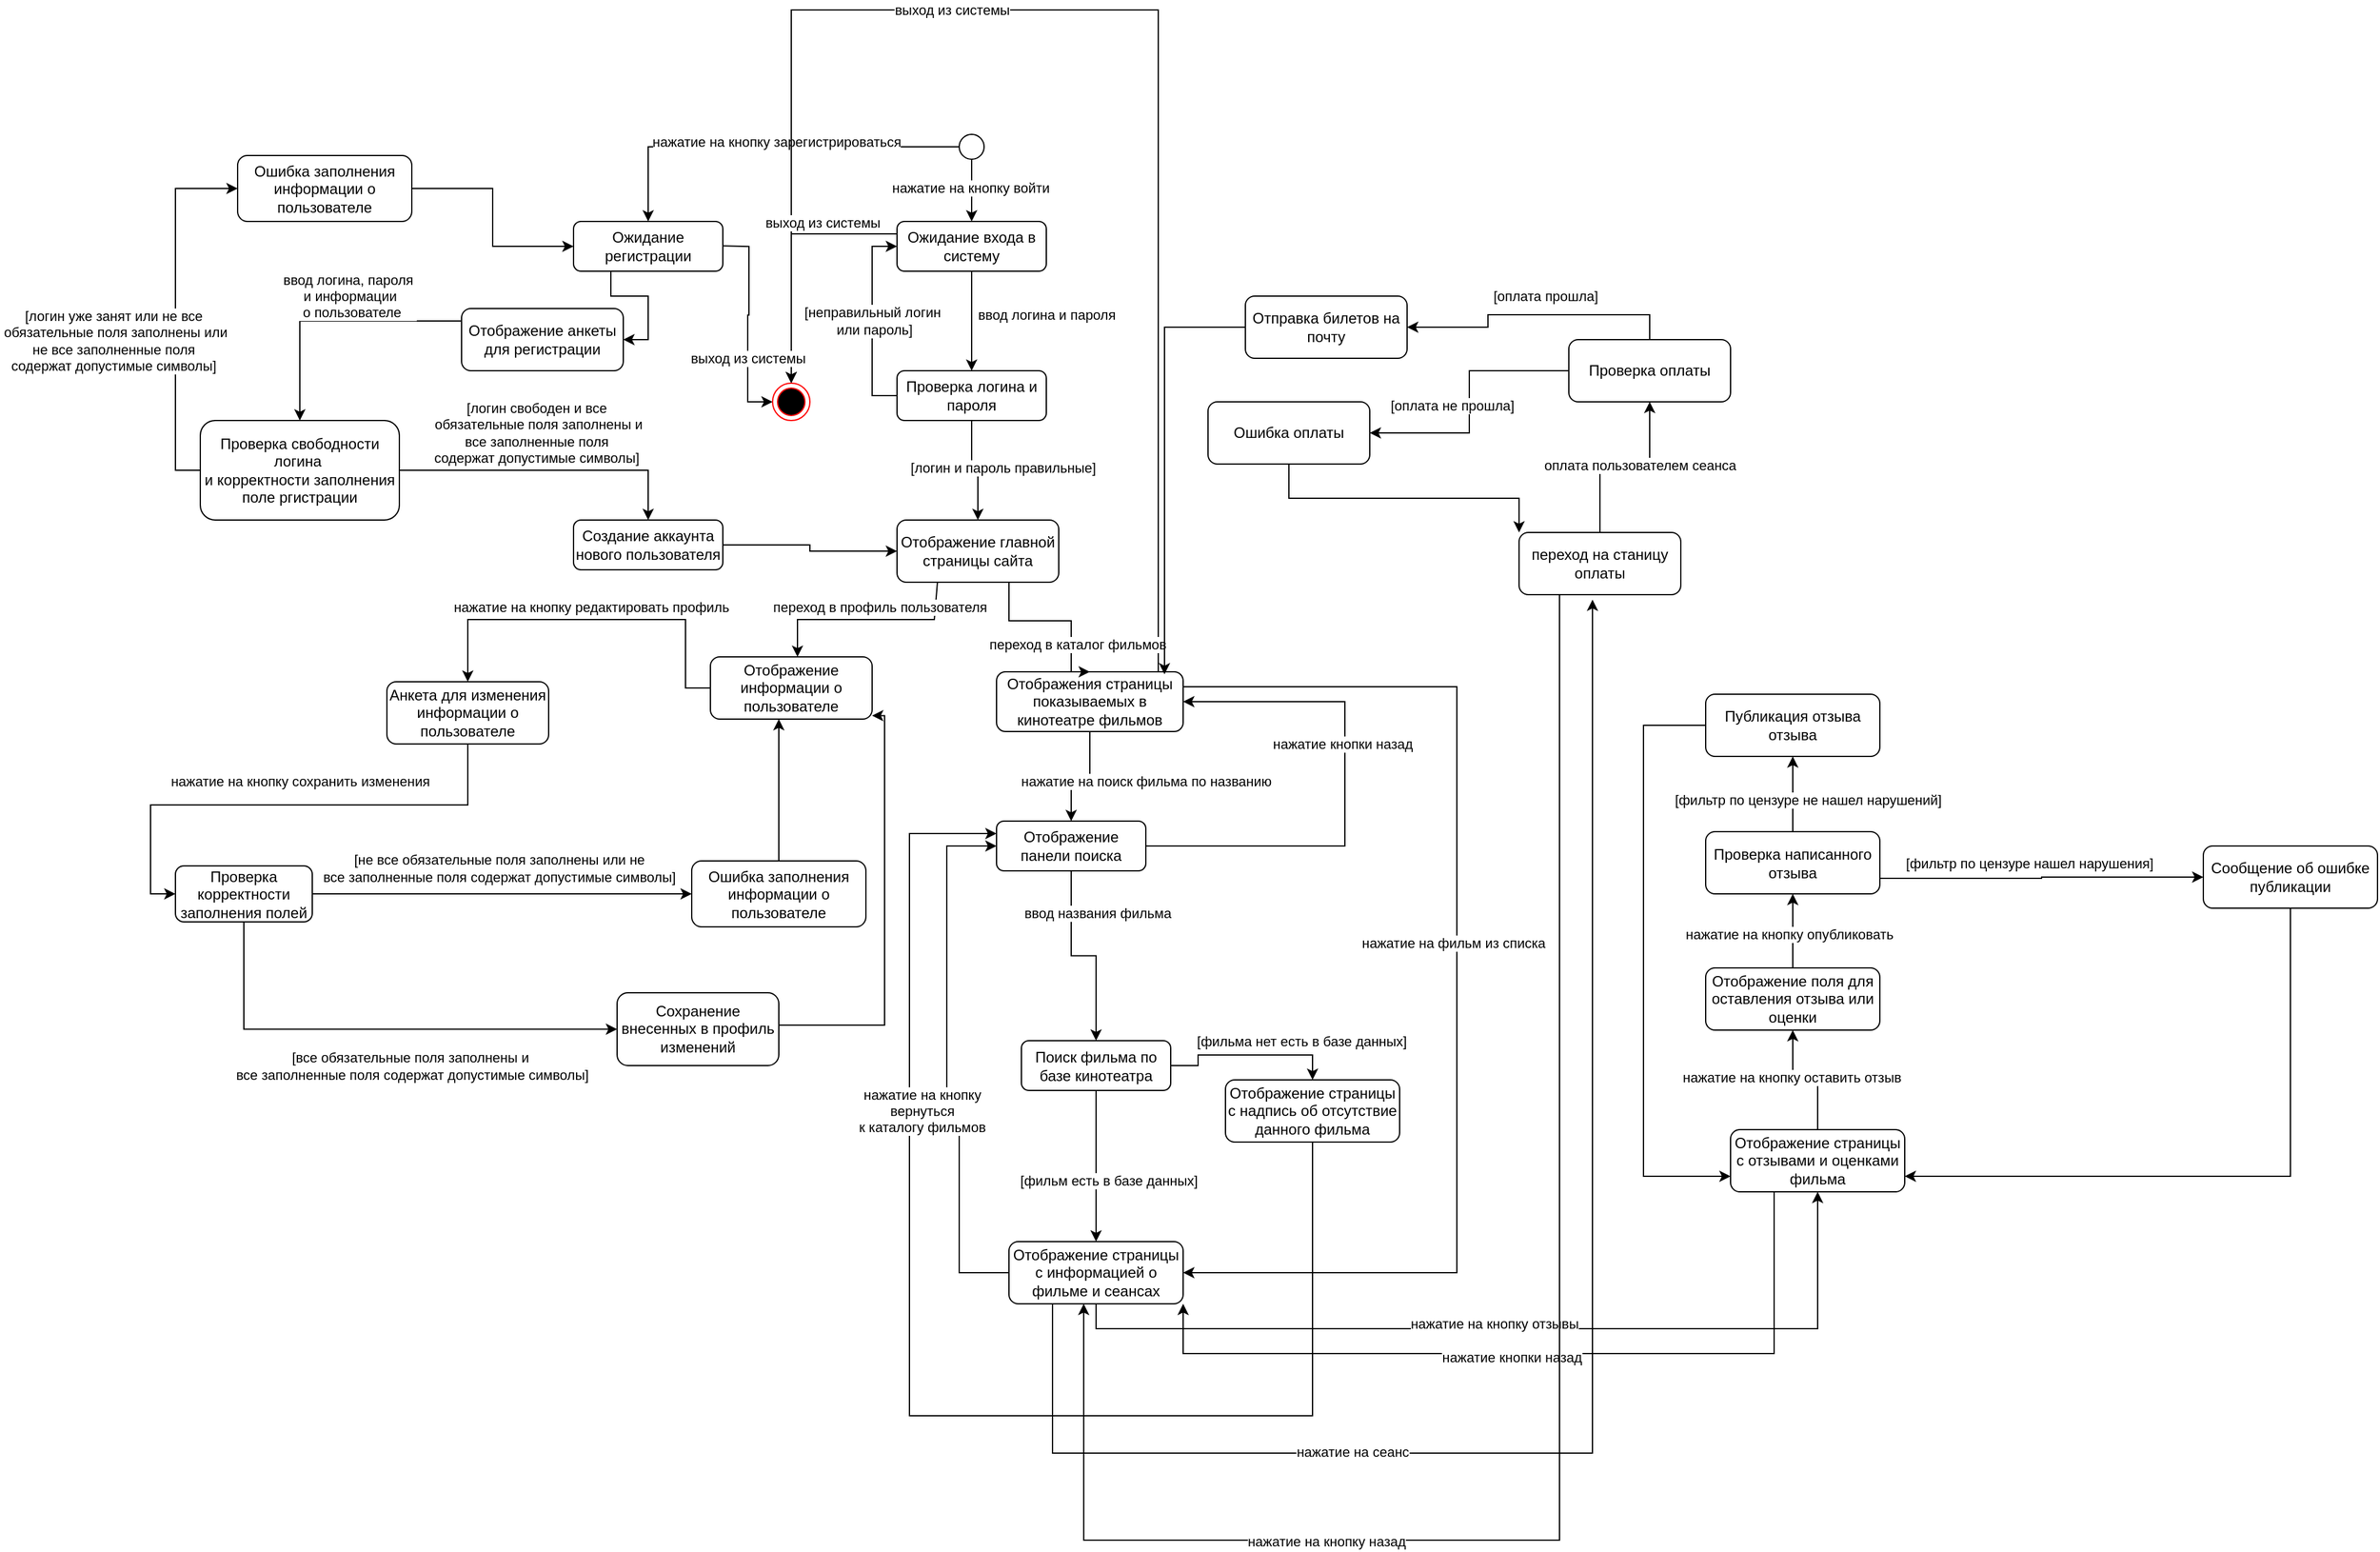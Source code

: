 <mxfile version="24.0.5" type="github">
  <diagram name="Страница — 1" id="CQMrf1lWNn9pbY3fDf8r">
    <mxGraphModel dx="2741" dy="2115" grid="1" gridSize="10" guides="1" tooltips="1" connect="1" arrows="1" fold="1" page="1" pageScale="1" pageWidth="827" pageHeight="1169" math="0" shadow="0">
      <root>
        <mxCell id="0" />
        <mxCell id="1" parent="0" />
        <mxCell id="x12aQ69rx99nIMiCHYCn-129" style="edgeStyle=orthogonalEdgeStyle;rounded=0;orthogonalLoop=1;jettySize=auto;html=1;exitX=0.5;exitY=1;exitDx=0;exitDy=0;" parent="1" source="x12aQ69rx99nIMiCHYCn-76" target="x12aQ69rx99nIMiCHYCn-128" edge="1">
          <mxGeometry relative="1" as="geometry" />
        </mxCell>
        <mxCell id="x12aQ69rx99nIMiCHYCn-54" style="edgeStyle=orthogonalEdgeStyle;rounded=0;orthogonalLoop=1;jettySize=auto;html=1;entryX=0.5;entryY=0;entryDx=0;entryDy=0;" parent="1" source="x12aQ69rx99nIMiCHYCn-57" target="x12aQ69rx99nIMiCHYCn-65" edge="1">
          <mxGeometry relative="1" as="geometry" />
        </mxCell>
        <mxCell id="x12aQ69rx99nIMiCHYCn-55" value="ввод логина и пароля" style="edgeLabel;html=1;align=center;verticalAlign=middle;resizable=0;points=[];" parent="x12aQ69rx99nIMiCHYCn-54" vertex="1" connectable="0">
          <mxGeometry x="-0.12" y="1" relative="1" as="geometry">
            <mxPoint x="59" as="offset" />
          </mxGeometry>
        </mxCell>
        <mxCell id="x12aQ69rx99nIMiCHYCn-56" style="edgeStyle=orthogonalEdgeStyle;rounded=0;orthogonalLoop=1;jettySize=auto;html=1;entryX=0.5;entryY=0;entryDx=0;entryDy=0;exitX=0;exitY=0.25;exitDx=0;exitDy=0;" parent="1" source="x12aQ69rx99nIMiCHYCn-57" target="x12aQ69rx99nIMiCHYCn-98" edge="1">
          <mxGeometry relative="1" as="geometry" />
        </mxCell>
        <mxCell id="x12aQ69rx99nIMiCHYCn-57" value="Ожидание входа в систему" style="rounded=1;whiteSpace=wrap;html=1;" parent="1" vertex="1">
          <mxGeometry x="440" y="80" width="120" height="40" as="geometry" />
        </mxCell>
        <mxCell id="x12aQ69rx99nIMiCHYCn-58" style="edgeStyle=orthogonalEdgeStyle;rounded=0;orthogonalLoop=1;jettySize=auto;html=1;entryX=0.5;entryY=0;entryDx=0;entryDy=0;" parent="1" source="x12aQ69rx99nIMiCHYCn-60" target="x12aQ69rx99nIMiCHYCn-57" edge="1">
          <mxGeometry relative="1" as="geometry" />
        </mxCell>
        <mxCell id="x12aQ69rx99nIMiCHYCn-150" value="нажатие на кнопку войти" style="edgeLabel;html=1;align=center;verticalAlign=middle;resizable=0;points=[];" parent="x12aQ69rx99nIMiCHYCn-58" vertex="1" connectable="0">
          <mxGeometry x="-0.072" y="-1" relative="1" as="geometry">
            <mxPoint as="offset" />
          </mxGeometry>
        </mxCell>
        <mxCell id="x12aQ69rx99nIMiCHYCn-59" style="edgeStyle=orthogonalEdgeStyle;rounded=0;orthogonalLoop=1;jettySize=auto;html=1;entryX=0.5;entryY=0;entryDx=0;entryDy=0;" parent="1" source="x12aQ69rx99nIMiCHYCn-60" target="x12aQ69rx99nIMiCHYCn-87" edge="1">
          <mxGeometry relative="1" as="geometry" />
        </mxCell>
        <mxCell id="x12aQ69rx99nIMiCHYCn-149" value="нажатие на кнопку зарегистрироваться" style="edgeLabel;html=1;align=center;verticalAlign=middle;resizable=0;points=[];" parent="x12aQ69rx99nIMiCHYCn-59" vertex="1" connectable="0">
          <mxGeometry x="-0.052" y="-4" relative="1" as="geometry">
            <mxPoint as="offset" />
          </mxGeometry>
        </mxCell>
        <mxCell id="x12aQ69rx99nIMiCHYCn-60" value="" style="ellipse;whiteSpace=wrap;html=1;aspect=fixed;" parent="1" vertex="1">
          <mxGeometry x="490" y="10" width="20" height="20" as="geometry" />
        </mxCell>
        <mxCell id="x12aQ69rx99nIMiCHYCn-61" style="edgeStyle=orthogonalEdgeStyle;rounded=0;orthogonalLoop=1;jettySize=auto;html=1;entryX=0;entryY=0.5;entryDx=0;entryDy=0;exitX=0;exitY=0.5;exitDx=0;exitDy=0;" parent="1" source="x12aQ69rx99nIMiCHYCn-65" target="x12aQ69rx99nIMiCHYCn-57" edge="1">
          <mxGeometry relative="1" as="geometry">
            <mxPoint x="430" y="200" as="sourcePoint" />
            <mxPoint x="370" y="130" as="targetPoint" />
          </mxGeometry>
        </mxCell>
        <mxCell id="x12aQ69rx99nIMiCHYCn-62" value="[неправильный логин&lt;div&gt;&amp;nbsp;или пароль&lt;span style=&quot;background-color: rgb(251, 251, 251); text-wrap: wrap;&quot;&gt;]&lt;/span&gt;&lt;/div&gt;" style="edgeLabel;html=1;align=center;verticalAlign=middle;resizable=0;points=[];" parent="x12aQ69rx99nIMiCHYCn-61" vertex="1" connectable="0">
          <mxGeometry x="0.077" y="4" relative="1" as="geometry">
            <mxPoint x="4" y="6" as="offset" />
          </mxGeometry>
        </mxCell>
        <mxCell id="x12aQ69rx99nIMiCHYCn-63" style="edgeStyle=orthogonalEdgeStyle;rounded=0;orthogonalLoop=1;jettySize=auto;html=1;entryX=0.5;entryY=0;entryDx=0;entryDy=0;" parent="1" source="x12aQ69rx99nIMiCHYCn-65" target="x12aQ69rx99nIMiCHYCn-101" edge="1">
          <mxGeometry relative="1" as="geometry">
            <mxPoint x="500" y="310" as="targetPoint" />
          </mxGeometry>
        </mxCell>
        <mxCell id="x12aQ69rx99nIMiCHYCn-64" value="[логин и пароль правильные&lt;span style=&quot;background-color: rgb(251, 251, 251); text-wrap: wrap;&quot;&gt;]&lt;/span&gt;" style="edgeLabel;html=1;align=center;verticalAlign=middle;resizable=0;points=[];" parent="x12aQ69rx99nIMiCHYCn-63" vertex="1" connectable="0">
          <mxGeometry x="0.15" y="-1" relative="1" as="geometry">
            <mxPoint x="21" y="-6" as="offset" />
          </mxGeometry>
        </mxCell>
        <mxCell id="x12aQ69rx99nIMiCHYCn-65" value="Проверка логина и пароля" style="rounded=1;whiteSpace=wrap;html=1;" parent="1" vertex="1">
          <mxGeometry x="440" y="200" width="120" height="40" as="geometry" />
        </mxCell>
        <mxCell id="x12aQ69rx99nIMiCHYCn-67" style="edgeStyle=orthogonalEdgeStyle;rounded=0;orthogonalLoop=1;jettySize=auto;html=1;exitX=0.5;exitY=1;exitDx=0;exitDy=0;entryX=0.5;entryY=0;entryDx=0;entryDy=0;" parent="1" source="x12aQ69rx99nIMiCHYCn-69" target="x12aQ69rx99nIMiCHYCn-72" edge="1">
          <mxGeometry relative="1" as="geometry" />
        </mxCell>
        <mxCell id="x12aQ69rx99nIMiCHYCn-68" value="нажатие на поиск фильма по названию" style="edgeLabel;html=1;align=center;verticalAlign=middle;resizable=0;points=[];" parent="x12aQ69rx99nIMiCHYCn-67" vertex="1" connectable="0">
          <mxGeometry x="-0.05" y="-1" relative="1" as="geometry">
            <mxPoint x="50" y="5" as="offset" />
          </mxGeometry>
        </mxCell>
        <mxCell id="x12aQ69rx99nIMiCHYCn-151" style="edgeStyle=orthogonalEdgeStyle;rounded=0;orthogonalLoop=1;jettySize=auto;html=1;exitX=1;exitY=0.25;exitDx=0;exitDy=0;entryX=1;entryY=0.5;entryDx=0;entryDy=0;" parent="1" source="x12aQ69rx99nIMiCHYCn-69" target="x12aQ69rx99nIMiCHYCn-128" edge="1">
          <mxGeometry relative="1" as="geometry">
            <Array as="points">
              <mxPoint x="890" y="454" />
              <mxPoint x="890" y="925" />
            </Array>
          </mxGeometry>
        </mxCell>
        <mxCell id="x12aQ69rx99nIMiCHYCn-152" value="нажатие на фильм из списка" style="edgeLabel;html=1;align=center;verticalAlign=middle;resizable=0;points=[];" parent="x12aQ69rx99nIMiCHYCn-151" vertex="1" connectable="0">
          <mxGeometry x="-0.065" y="-3" relative="1" as="geometry">
            <mxPoint as="offset" />
          </mxGeometry>
        </mxCell>
        <mxCell id="paC2yLpB5WYUFo3zE5o6-17" style="edgeStyle=orthogonalEdgeStyle;rounded=0;orthogonalLoop=1;jettySize=auto;html=1;" edge="1" parent="1" source="x12aQ69rx99nIMiCHYCn-69" target="x12aQ69rx99nIMiCHYCn-98">
          <mxGeometry relative="1" as="geometry">
            <mxPoint x="647.05" y="440.008" as="sourcePoint" />
            <mxPoint x="355" y="243" as="targetPoint" />
            <Array as="points">
              <mxPoint x="650" y="-90" />
              <mxPoint x="355" y="-90" />
            </Array>
          </mxGeometry>
        </mxCell>
        <mxCell id="x12aQ69rx99nIMiCHYCn-69" value="Отображения страницы показываемых в кинотеатре фильмов" style="rounded=1;whiteSpace=wrap;html=1;" parent="1" vertex="1">
          <mxGeometry x="520" y="442" width="150" height="48" as="geometry" />
        </mxCell>
        <mxCell id="x12aQ69rx99nIMiCHYCn-70" style="edgeStyle=orthogonalEdgeStyle;rounded=0;orthogonalLoop=1;jettySize=auto;html=1;entryX=0.5;entryY=0;entryDx=0;entryDy=0;" parent="1" source="x12aQ69rx99nIMiCHYCn-72" target="x12aQ69rx99nIMiCHYCn-76" edge="1">
          <mxGeometry relative="1" as="geometry" />
        </mxCell>
        <mxCell id="x12aQ69rx99nIMiCHYCn-71" value="[фильм есть в базе данных]" style="edgeLabel;html=1;align=center;verticalAlign=middle;resizable=0;points=[];" parent="x12aQ69rx99nIMiCHYCn-70" vertex="1" connectable="0">
          <mxGeometry x="-0.033" y="-2" relative="1" as="geometry">
            <mxPoint x="22" y="178" as="offset" />
          </mxGeometry>
        </mxCell>
        <mxCell id="x12aQ69rx99nIMiCHYCn-147" style="edgeStyle=orthogonalEdgeStyle;rounded=0;orthogonalLoop=1;jettySize=auto;html=1;exitX=1;exitY=0.5;exitDx=0;exitDy=0;entryX=1;entryY=0.5;entryDx=0;entryDy=0;" parent="1" source="x12aQ69rx99nIMiCHYCn-72" target="x12aQ69rx99nIMiCHYCn-69" edge="1">
          <mxGeometry relative="1" as="geometry">
            <Array as="points">
              <mxPoint x="800" y="582" />
              <mxPoint x="800" y="466" />
            </Array>
          </mxGeometry>
        </mxCell>
        <mxCell id="x12aQ69rx99nIMiCHYCn-148" value="нажатие кнопки назад" style="edgeLabel;html=1;align=center;verticalAlign=middle;resizable=0;points=[];" parent="x12aQ69rx99nIMiCHYCn-147" vertex="1" connectable="0">
          <mxGeometry x="0.069" y="2" relative="1" as="geometry">
            <mxPoint y="-25" as="offset" />
          </mxGeometry>
        </mxCell>
        <mxCell id="x12aQ69rx99nIMiCHYCn-72" value="Отображение панели поиска" style="rounded=1;whiteSpace=wrap;html=1;" parent="1" vertex="1">
          <mxGeometry x="520" y="562" width="120" height="40" as="geometry" />
        </mxCell>
        <mxCell id="x12aQ69rx99nIMiCHYCn-131" style="edgeStyle=orthogonalEdgeStyle;rounded=0;orthogonalLoop=1;jettySize=auto;html=1;exitX=1;exitY=0.5;exitDx=0;exitDy=0;entryX=0.5;entryY=0;entryDx=0;entryDy=0;" parent="1" source="x12aQ69rx99nIMiCHYCn-76" target="x12aQ69rx99nIMiCHYCn-130" edge="1">
          <mxGeometry relative="1" as="geometry" />
        </mxCell>
        <mxCell id="x12aQ69rx99nIMiCHYCn-76" value="Поиск фильма по базе кинотеатра" style="rounded=1;whiteSpace=wrap;html=1;" parent="1" vertex="1">
          <mxGeometry x="540" y="738.5" width="120" height="40" as="geometry" />
        </mxCell>
        <mxCell id="x12aQ69rx99nIMiCHYCn-85" style="edgeStyle=orthogonalEdgeStyle;rounded=0;orthogonalLoop=1;jettySize=auto;html=1;entryX=0.5;entryY=0;entryDx=0;entryDy=0;exitX=0;exitY=0.5;exitDx=0;exitDy=0;" parent="1" source="x12aQ69rx99nIMiCHYCn-138" target="x12aQ69rx99nIMiCHYCn-92" edge="1">
          <mxGeometry relative="1" as="geometry">
            <Array as="points">
              <mxPoint x="90" y="160" />
              <mxPoint x="-40" y="160" />
            </Array>
          </mxGeometry>
        </mxCell>
        <mxCell id="x12aQ69rx99nIMiCHYCn-86" value="ввод логина, пароля&amp;nbsp;&lt;div&gt;и информации&lt;/div&gt;&lt;div&gt;&amp;nbsp;о пользователе&lt;/div&gt;" style="edgeLabel;html=1;align=center;verticalAlign=middle;resizable=0;points=[];" parent="x12aQ69rx99nIMiCHYCn-85" vertex="1" connectable="0">
          <mxGeometry x="-0.113" y="4" relative="1" as="geometry">
            <mxPoint x="-5" y="-24" as="offset" />
          </mxGeometry>
        </mxCell>
        <mxCell id="x12aQ69rx99nIMiCHYCn-139" style="edgeStyle=orthogonalEdgeStyle;rounded=0;orthogonalLoop=1;jettySize=auto;html=1;exitX=0.25;exitY=1;exitDx=0;exitDy=0;entryX=1;entryY=0.5;entryDx=0;entryDy=0;" parent="1" source="x12aQ69rx99nIMiCHYCn-87" target="x12aQ69rx99nIMiCHYCn-138" edge="1">
          <mxGeometry relative="1" as="geometry" />
        </mxCell>
        <mxCell id="x12aQ69rx99nIMiCHYCn-87" value="Ожидание регистрации" style="rounded=1;whiteSpace=wrap;html=1;" parent="1" vertex="1">
          <mxGeometry x="180" y="80" width="120" height="40" as="geometry" />
        </mxCell>
        <mxCell id="x12aQ69rx99nIMiCHYCn-88" style="edgeStyle=orthogonalEdgeStyle;rounded=0;orthogonalLoop=1;jettySize=auto;html=1;entryX=0.5;entryY=0;entryDx=0;entryDy=0;" parent="1" source="x12aQ69rx99nIMiCHYCn-92" target="x12aQ69rx99nIMiCHYCn-94" edge="1">
          <mxGeometry relative="1" as="geometry" />
        </mxCell>
        <mxCell id="x12aQ69rx99nIMiCHYCn-89" value="&lt;span style=&quot;color: rgba(0, 0, 0, 0); font-family: monospace; font-size: 0px; text-align: start; background-color: rgb(251, 251, 251);&quot;&gt;%3CmxGraphModel%3E%3Croot%3E%3CmxCell%20id%3D%220%22%2F%3E%3CmxCell%20id%3D%221%22%20parent%3D%220%22%2F%3E%3CmxCell%20id%3D%222%22%20value%3D%22%5B%D0%BB%D0%BE%D0%B3%D0%B8%D0%BD%20%D1%83%D0%B6%D0%B5%20%D0%B7%D0%B0%D0%BD%D1%8F%D1%82%20%D0%B8%D0%BB%D0%B8%20%D0%BD%D0%B5%20%D0%B2%D1%81%D0%B5%26lt%3Bdiv%26gt%3B%26amp%3Bnbsp%3B%D0%BE%D0%B1%D1%8F%D0%B7%D0%B0%D1%82%D0%B5%D0%BB%D1%8C%D0%BD%D1%8B%D0%B5%20%D0%BF%D0%BE%D0%BB%D1%8F%20%D0%B7%D0%B0%D0%BF%D0%BE%D0%BB%D0%BD%D0%B5%D0%BD%D1%8B%20%D0%B8%D0%BB%D0%B8%26lt%3B%2Fdiv%26gt%3B%26lt%3Bdiv%26gt%3B%26amp%3Bnbsp%3B%D0%BD%D0%B5%20%D0%B2%D1%81%D0%B5%20%D0%B7%D0%B0%D0%BF%D0%BE%D0%BB%D0%BD%D0%B5%D0%BD%D0%BD%D1%8B%D0%B5%20%D0%BF%D0%BE%D0%BB%D1%8F%26amp%3Bnbsp%3B%26lt%3B%2Fdiv%26gt%3B%26lt%3Bdiv%26gt%3B%D1%81%D0%BE%D0%B4%D0%B5%D1%80%D0%B6%D0%B0%D1%82%20%D0%B4%D0%BE%D0%BF%D1%83%D1%81%D1%82%D0%B8%D0%BC%D1%8B%D0%B5%20%D1%81%D0%B8%D0%BC%D0%B2%D0%BE%D0%BB%D1%8B%5D%26lt%3B%2Fdiv%26gt%3B%22%20style%3D%22edgeLabel%3Bhtml%3D1%3Balign%3Dcenter%3BverticalAlign%3Dmiddle%3Bresizable%3D0%3Bpoints%3D%5B%5D%3B%22%20vertex%3D%221%22%20connectable%3D%220%22%20parent%3D%221%22%3E%3CmxGeometry%20x%3D%22-190%22%20y%3D%22175.4%22%20as%3D%22geometry%22%2F%3E%3C%2FmxCell%3E%3C%2Froot%3E%3C%2FmxGraphModel%3E&lt;/span&gt;" style="edgeLabel;html=1;align=center;verticalAlign=middle;resizable=0;points=[];" parent="x12aQ69rx99nIMiCHYCn-88" vertex="1" connectable="0">
          <mxGeometry x="-0.092" y="-2" relative="1" as="geometry">
            <mxPoint x="-28" y="3" as="offset" />
          </mxGeometry>
        </mxCell>
        <mxCell id="x12aQ69rx99nIMiCHYCn-142" style="edgeStyle=orthogonalEdgeStyle;rounded=0;orthogonalLoop=1;jettySize=auto;html=1;exitX=0;exitY=0.5;exitDx=0;exitDy=0;entryX=0;entryY=0.5;entryDx=0;entryDy=0;" parent="1" source="x12aQ69rx99nIMiCHYCn-92" target="x12aQ69rx99nIMiCHYCn-140" edge="1">
          <mxGeometry relative="1" as="geometry" />
        </mxCell>
        <mxCell id="x12aQ69rx99nIMiCHYCn-143" value="[логин уже занят или не все&lt;div&gt;&amp;nbsp;обязательные поля заполнены или&lt;/div&gt;&lt;div&gt;&amp;nbsp;не все заполненные поля&amp;nbsp;&lt;/div&gt;&lt;div&gt;содержат допустимые символы]&lt;/div&gt;" style="edgeLabel;html=1;align=center;verticalAlign=middle;resizable=0;points=[];" parent="x12aQ69rx99nIMiCHYCn-142" vertex="1" connectable="0">
          <mxGeometry x="0.067" y="-3" relative="1" as="geometry">
            <mxPoint x="-53" y="34" as="offset" />
          </mxGeometry>
        </mxCell>
        <mxCell id="x12aQ69rx99nIMiCHYCn-92" value="Проверка свободности логина&amp;nbsp;&lt;div&gt;и корректности заполнения поле ргистрации&lt;/div&gt;" style="rounded=1;whiteSpace=wrap;html=1;" parent="1" vertex="1">
          <mxGeometry x="-120" y="240" width="160" height="80" as="geometry" />
        </mxCell>
        <mxCell id="x12aQ69rx99nIMiCHYCn-93" style="edgeStyle=orthogonalEdgeStyle;rounded=0;orthogonalLoop=1;jettySize=auto;html=1;entryX=0;entryY=0.5;entryDx=0;entryDy=0;" parent="1" source="x12aQ69rx99nIMiCHYCn-94" target="x12aQ69rx99nIMiCHYCn-101" edge="1">
          <mxGeometry relative="1" as="geometry" />
        </mxCell>
        <mxCell id="x12aQ69rx99nIMiCHYCn-94" value="Создание аккаунта нового пользователя" style="rounded=1;whiteSpace=wrap;html=1;" parent="1" vertex="1">
          <mxGeometry x="180" y="320" width="120" height="40" as="geometry" />
        </mxCell>
        <mxCell id="x12aQ69rx99nIMiCHYCn-97" style="edgeStyle=orthogonalEdgeStyle;rounded=0;orthogonalLoop=1;jettySize=auto;html=1;entryX=0;entryY=0.5;entryDx=0;entryDy=0;" parent="1" target="x12aQ69rx99nIMiCHYCn-98" edge="1">
          <mxGeometry relative="1" as="geometry">
            <mxPoint x="300" y="99.58" as="sourcePoint" />
            <mxPoint x="360" y="100" as="targetPoint" />
          </mxGeometry>
        </mxCell>
        <mxCell id="x12aQ69rx99nIMiCHYCn-98" value="" style="ellipse;html=1;shape=endState;fillColor=#000000;strokeColor=#ff0000;" parent="1" vertex="1">
          <mxGeometry x="340" y="210" width="30" height="30" as="geometry" />
        </mxCell>
        <mxCell id="x12aQ69rx99nIMiCHYCn-99" style="edgeStyle=orthogonalEdgeStyle;rounded=0;orthogonalLoop=1;jettySize=auto;html=1;entryX=0.5;entryY=0;entryDx=0;entryDy=0;" parent="1" source="x12aQ69rx99nIMiCHYCn-101" target="x12aQ69rx99nIMiCHYCn-69" edge="1">
          <mxGeometry relative="1" as="geometry">
            <Array as="points">
              <mxPoint x="530" y="401" />
              <mxPoint x="580" y="401" />
            </Array>
          </mxGeometry>
        </mxCell>
        <mxCell id="x12aQ69rx99nIMiCHYCn-100" value="переход в каталог фильмов" style="edgeLabel;html=1;align=center;verticalAlign=middle;resizable=0;points=[];" parent="x12aQ69rx99nIMiCHYCn-99" vertex="1" connectable="0">
          <mxGeometry x="-0.296" y="-1" relative="1" as="geometry">
            <mxPoint x="38" y="18" as="offset" />
          </mxGeometry>
        </mxCell>
        <mxCell id="x12aQ69rx99nIMiCHYCn-101" value="Отображение главной страницы сайта" style="rounded=1;whiteSpace=wrap;html=1;" parent="1" vertex="1">
          <mxGeometry x="440" y="320" width="130" height="50" as="geometry" />
        </mxCell>
        <mxCell id="x12aQ69rx99nIMiCHYCn-104" value="Отображение информации о пользователе" style="rounded=1;whiteSpace=wrap;html=1;" parent="1" vertex="1">
          <mxGeometry x="290" y="430" width="130" height="50" as="geometry" />
        </mxCell>
        <mxCell id="x12aQ69rx99nIMiCHYCn-105" value="" style="endArrow=classic;html=1;rounded=0;exitX=0.25;exitY=1;exitDx=0;exitDy=0;" parent="1" source="x12aQ69rx99nIMiCHYCn-101" edge="1">
          <mxGeometry width="50" height="50" relative="1" as="geometry">
            <mxPoint x="540" y="410" as="sourcePoint" />
            <mxPoint x="360" y="430" as="targetPoint" />
            <Array as="points">
              <mxPoint x="470" y="400" />
              <mxPoint x="360" y="400" />
            </Array>
          </mxGeometry>
        </mxCell>
        <mxCell id="x12aQ69rx99nIMiCHYCn-106" value="переход в профиль пользователя" style="edgeLabel;html=1;align=center;verticalAlign=middle;resizable=0;points=[];" parent="x12aQ69rx99nIMiCHYCn-105" vertex="1" connectable="0">
          <mxGeometry x="0.179" y="-1" relative="1" as="geometry">
            <mxPoint x="26" y="-9" as="offset" />
          </mxGeometry>
        </mxCell>
        <mxCell id="x12aQ69rx99nIMiCHYCn-108" value="выход из системы" style="edgeLabel;html=1;align=center;verticalAlign=middle;resizable=0;points=[];" parent="1" vertex="1" connectable="0">
          <mxGeometry x="380" y="80.996" as="geometry" />
        </mxCell>
        <mxCell id="x12aQ69rx99nIMiCHYCn-109" value="выход из системы" style="edgeLabel;html=1;align=center;verticalAlign=middle;resizable=0;points=[];" parent="1" vertex="1" connectable="0">
          <mxGeometry x="320" y="189.996" as="geometry" />
        </mxCell>
        <mxCell id="x12aQ69rx99nIMiCHYCn-118" style="edgeStyle=orthogonalEdgeStyle;rounded=0;orthogonalLoop=1;jettySize=auto;html=1;exitX=0.5;exitY=1;exitDx=0;exitDy=0;entryX=0;entryY=0.5;entryDx=0;entryDy=0;" parent="1" source="x12aQ69rx99nIMiCHYCn-110" target="x12aQ69rx99nIMiCHYCn-114" edge="1">
          <mxGeometry relative="1" as="geometry" />
        </mxCell>
        <mxCell id="x12aQ69rx99nIMiCHYCn-110" value="Анкета для изменения информации о пользователе" style="rounded=1;whiteSpace=wrap;html=1;" parent="1" vertex="1">
          <mxGeometry x="30" y="450" width="130" height="50" as="geometry" />
        </mxCell>
        <mxCell id="x12aQ69rx99nIMiCHYCn-111" value="" style="endArrow=classic;html=1;rounded=0;exitX=0;exitY=0.5;exitDx=0;exitDy=0;entryX=0.5;entryY=0;entryDx=0;entryDy=0;" parent="1" source="x12aQ69rx99nIMiCHYCn-104" target="x12aQ69rx99nIMiCHYCn-110" edge="1">
          <mxGeometry width="50" height="50" relative="1" as="geometry">
            <mxPoint x="300" y="370" as="sourcePoint" />
            <mxPoint x="187" y="430" as="targetPoint" />
            <Array as="points">
              <mxPoint x="270" y="455" />
              <mxPoint x="270" y="400" />
              <mxPoint x="95" y="400" />
            </Array>
          </mxGeometry>
        </mxCell>
        <mxCell id="x12aQ69rx99nIMiCHYCn-112" value="нажатие на кнопку редактировать профиль" style="edgeLabel;html=1;align=center;verticalAlign=middle;resizable=0;points=[];" parent="x12aQ69rx99nIMiCHYCn-111" vertex="1" connectable="0">
          <mxGeometry x="0.179" y="-1" relative="1" as="geometry">
            <mxPoint x="26" y="-9" as="offset" />
          </mxGeometry>
        </mxCell>
        <mxCell id="x12aQ69rx99nIMiCHYCn-119" style="edgeStyle=orthogonalEdgeStyle;rounded=0;orthogonalLoop=1;jettySize=auto;html=1;exitX=0.5;exitY=1;exitDx=0;exitDy=0;entryX=0;entryY=0.5;entryDx=0;entryDy=0;" parent="1" source="x12aQ69rx99nIMiCHYCn-114" target="x12aQ69rx99nIMiCHYCn-117" edge="1">
          <mxGeometry relative="1" as="geometry" />
        </mxCell>
        <mxCell id="x12aQ69rx99nIMiCHYCn-122" style="edgeStyle=orthogonalEdgeStyle;rounded=0;orthogonalLoop=1;jettySize=auto;html=1;exitX=1;exitY=0.5;exitDx=0;exitDy=0;entryX=0;entryY=0.5;entryDx=0;entryDy=0;" parent="1" source="x12aQ69rx99nIMiCHYCn-114" target="x12aQ69rx99nIMiCHYCn-120" edge="1">
          <mxGeometry relative="1" as="geometry" />
        </mxCell>
        <mxCell id="x12aQ69rx99nIMiCHYCn-114" value="Проверка корректности заполнения полей" style="rounded=1;whiteSpace=wrap;html=1;" parent="1" vertex="1">
          <mxGeometry x="-140" y="598" width="110" height="45" as="geometry" />
        </mxCell>
        <mxCell id="x12aQ69rx99nIMiCHYCn-115" value="[все обязательные поля заполнены и&amp;nbsp;&lt;div&gt;все заполненные поля содержат допустимые символы&lt;span style=&quot;background-color: rgb(251, 251, 251); text-wrap: wrap;&quot;&gt;]&lt;/span&gt;&lt;/div&gt;" style="edgeLabel;html=1;align=center;verticalAlign=middle;resizable=0;points=[];" parent="1" vertex="1" connectable="0">
          <mxGeometry x="50" y="758.5" as="geometry" />
        </mxCell>
        <mxCell id="x12aQ69rx99nIMiCHYCn-125" style="edgeStyle=orthogonalEdgeStyle;rounded=0;orthogonalLoop=1;jettySize=auto;html=1;exitX=1;exitY=0.5;exitDx=0;exitDy=0;entryX=0.75;entryY=1;entryDx=0;entryDy=0;" parent="1" source="x12aQ69rx99nIMiCHYCn-117" edge="1">
          <mxGeometry relative="1" as="geometry">
            <mxPoint x="377.5" y="726.48" as="sourcePoint" />
            <mxPoint x="420" y="477.23" as="targetPoint" />
            <Array as="points">
              <mxPoint x="345" y="726" />
              <mxPoint x="430" y="726" />
              <mxPoint x="430" y="477" />
            </Array>
          </mxGeometry>
        </mxCell>
        <mxCell id="x12aQ69rx99nIMiCHYCn-117" value="Сохранение внесенных в профиль изменений" style="rounded=1;whiteSpace=wrap;html=1;" parent="1" vertex="1">
          <mxGeometry x="215" y="700" width="130" height="58.5" as="geometry" />
        </mxCell>
        <mxCell id="x12aQ69rx99nIMiCHYCn-124" style="edgeStyle=orthogonalEdgeStyle;rounded=0;orthogonalLoop=1;jettySize=auto;html=1;exitX=0.5;exitY=0;exitDx=0;exitDy=0;" parent="1" source="x12aQ69rx99nIMiCHYCn-120" target="x12aQ69rx99nIMiCHYCn-104" edge="1">
          <mxGeometry relative="1" as="geometry">
            <Array as="points">
              <mxPoint x="345" y="510" />
              <mxPoint x="345" y="510" />
            </Array>
          </mxGeometry>
        </mxCell>
        <mxCell id="x12aQ69rx99nIMiCHYCn-120" value="Ошибка заполнения информации о пользователе" style="rounded=1;whiteSpace=wrap;html=1;" parent="1" vertex="1">
          <mxGeometry x="275" y="594" width="140" height="53" as="geometry" />
        </mxCell>
        <mxCell id="x12aQ69rx99nIMiCHYCn-123" value="[не все обязательные поля заполнены или не&lt;div&gt;все заполненные поля содержат допустимые символы&lt;span style=&quot;background-color: rgb(251, 251, 251); text-wrap: wrap;&quot;&gt;]&lt;/span&gt;&lt;/div&gt;" style="edgeLabel;html=1;align=center;verticalAlign=middle;resizable=0;points=[];" parent="1" vertex="1" connectable="0">
          <mxGeometry x="120" y="602" as="geometry">
            <mxPoint y="-2" as="offset" />
          </mxGeometry>
        </mxCell>
        <mxCell id="x12aQ69rx99nIMiCHYCn-126" value="нажатие на кнопку сохранить изменения" style="edgeLabel;html=1;align=center;verticalAlign=middle;resizable=0;points=[];" parent="1" vertex="1" connectable="0">
          <mxGeometry x="-40.003" y="530" as="geometry" />
        </mxCell>
        <mxCell id="x12aQ69rx99nIMiCHYCn-127" value="ввод названия фильма" style="edgeLabel;html=1;align=center;verticalAlign=middle;resizable=0;points=[];" parent="1" vertex="1" connectable="0">
          <mxGeometry x="610.0" y="620.497" as="geometry">
            <mxPoint x="-9" y="15" as="offset" />
          </mxGeometry>
        </mxCell>
        <mxCell id="x12aQ69rx99nIMiCHYCn-133" style="edgeStyle=orthogonalEdgeStyle;rounded=0;orthogonalLoop=1;jettySize=auto;html=1;entryX=0;entryY=0.5;entryDx=0;entryDy=0;exitX=0;exitY=0.5;exitDx=0;exitDy=0;" parent="1" source="x12aQ69rx99nIMiCHYCn-128" target="x12aQ69rx99nIMiCHYCn-72" edge="1">
          <mxGeometry relative="1" as="geometry">
            <Array as="points">
              <mxPoint x="490" y="925" />
              <mxPoint x="490" y="800" />
              <mxPoint x="480" y="800" />
              <mxPoint x="480" y="582" />
            </Array>
          </mxGeometry>
        </mxCell>
        <mxCell id="x12aQ69rx99nIMiCHYCn-154" style="edgeStyle=orthogonalEdgeStyle;rounded=0;orthogonalLoop=1;jettySize=auto;html=1;exitX=0.5;exitY=1;exitDx=0;exitDy=0;" parent="1" source="x12aQ69rx99nIMiCHYCn-128" target="x12aQ69rx99nIMiCHYCn-153" edge="1">
          <mxGeometry relative="1" as="geometry" />
        </mxCell>
        <mxCell id="x12aQ69rx99nIMiCHYCn-155" value="нажатие на кнопку отзывы" style="edgeLabel;html=1;align=center;verticalAlign=middle;resizable=0;points=[];" parent="x12aQ69rx99nIMiCHYCn-154" vertex="1" connectable="0">
          <mxGeometry x="-0.042" y="4" relative="1" as="geometry">
            <mxPoint as="offset" />
          </mxGeometry>
        </mxCell>
        <mxCell id="x12aQ69rx99nIMiCHYCn-128" value="Отображение страницы с информацией о фильме и сеансах" style="rounded=1;whiteSpace=wrap;html=1;" parent="1" vertex="1">
          <mxGeometry x="530" y="900" width="140" height="50" as="geometry" />
        </mxCell>
        <mxCell id="x12aQ69rx99nIMiCHYCn-135" style="edgeStyle=orthogonalEdgeStyle;rounded=0;orthogonalLoop=1;jettySize=auto;html=1;exitX=0.5;exitY=1;exitDx=0;exitDy=0;entryX=0;entryY=0.25;entryDx=0;entryDy=0;" parent="1" source="x12aQ69rx99nIMiCHYCn-130" target="x12aQ69rx99nIMiCHYCn-72" edge="1">
          <mxGeometry relative="1" as="geometry">
            <Array as="points">
              <mxPoint x="774" y="1040" />
              <mxPoint x="450" y="1040" />
              <mxPoint x="450" y="572" />
            </Array>
          </mxGeometry>
        </mxCell>
        <mxCell id="x12aQ69rx99nIMiCHYCn-130" value="Отображение страницы с надпись об отсутствие данного фильма" style="rounded=1;whiteSpace=wrap;html=1;" parent="1" vertex="1">
          <mxGeometry x="704" y="770" width="140" height="50" as="geometry" />
        </mxCell>
        <mxCell id="x12aQ69rx99nIMiCHYCn-132" value="[фильма нет есть в базе данных]" style="edgeLabel;html=1;align=center;verticalAlign=middle;resizable=0;points=[];" parent="1" vertex="1" connectable="0">
          <mxGeometry x="765" y="738.503" as="geometry" />
        </mxCell>
        <mxCell id="x12aQ69rx99nIMiCHYCn-134" value="нажатие на кнопку&lt;div&gt;&amp;nbsp;вернуться&amp;nbsp;&lt;div&gt;к каталогу фильмов&lt;/div&gt;&lt;/div&gt;" style="edgeLabel;html=1;align=center;verticalAlign=middle;resizable=0;points=[];" parent="1" vertex="1" connectable="0">
          <mxGeometry x="460.0" y="794.997" as="geometry" />
        </mxCell>
        <mxCell id="x12aQ69rx99nIMiCHYCn-138" value="Отображение анкеты для регистрации" style="rounded=1;whiteSpace=wrap;html=1;" parent="1" vertex="1">
          <mxGeometry x="90" y="150" width="130" height="50" as="geometry" />
        </mxCell>
        <mxCell id="x12aQ69rx99nIMiCHYCn-144" style="edgeStyle=orthogonalEdgeStyle;rounded=0;orthogonalLoop=1;jettySize=auto;html=1;exitX=1;exitY=0.5;exitDx=0;exitDy=0;entryX=0;entryY=0.5;entryDx=0;entryDy=0;" parent="1" source="x12aQ69rx99nIMiCHYCn-140" target="x12aQ69rx99nIMiCHYCn-87" edge="1">
          <mxGeometry relative="1" as="geometry" />
        </mxCell>
        <mxCell id="x12aQ69rx99nIMiCHYCn-140" value="Ошибка заполнения информации о пользователе" style="rounded=1;whiteSpace=wrap;html=1;" parent="1" vertex="1">
          <mxGeometry x="-90" y="27" width="140" height="53" as="geometry" />
        </mxCell>
        <mxCell id="x12aQ69rx99nIMiCHYCn-145" value="[логин свободен и все&lt;div&gt;&amp;nbsp;обязательные поля заполнены и&lt;/div&gt;&lt;div&gt;&amp;nbsp;все заполненные поля&amp;nbsp;&lt;/div&gt;&lt;div&gt;содержат допустимые символы]&lt;/div&gt;" style="edgeLabel;html=1;align=center;verticalAlign=middle;resizable=0;points=[];" parent="1" vertex="1" connectable="0">
          <mxGeometry x="150" y="250.0" as="geometry" />
        </mxCell>
        <mxCell id="x12aQ69rx99nIMiCHYCn-157" style="edgeStyle=orthogonalEdgeStyle;rounded=0;orthogonalLoop=1;jettySize=auto;html=1;exitX=0.5;exitY=0;exitDx=0;exitDy=0;entryX=0.5;entryY=1;entryDx=0;entryDy=0;" parent="1" source="x12aQ69rx99nIMiCHYCn-153" target="x12aQ69rx99nIMiCHYCn-156" edge="1">
          <mxGeometry relative="1" as="geometry" />
        </mxCell>
        <mxCell id="x12aQ69rx99nIMiCHYCn-158" value="нажатие на кнопку оставить отзыв" style="edgeLabel;html=1;align=center;verticalAlign=middle;resizable=0;points=[];" parent="x12aQ69rx99nIMiCHYCn-157" vertex="1" connectable="0">
          <mxGeometry x="0.239" y="1" relative="1" as="geometry">
            <mxPoint as="offset" />
          </mxGeometry>
        </mxCell>
        <mxCell id="x12aQ69rx99nIMiCHYCn-170" style="edgeStyle=orthogonalEdgeStyle;rounded=0;orthogonalLoop=1;jettySize=auto;html=1;exitX=0.25;exitY=1;exitDx=0;exitDy=0;entryX=1;entryY=1;entryDx=0;entryDy=0;" parent="1" source="x12aQ69rx99nIMiCHYCn-153" target="x12aQ69rx99nIMiCHYCn-128" edge="1">
          <mxGeometry relative="1" as="geometry">
            <Array as="points">
              <mxPoint x="1145" y="990" />
              <mxPoint x="670" y="990" />
            </Array>
          </mxGeometry>
        </mxCell>
        <mxCell id="x12aQ69rx99nIMiCHYCn-172" value="нажатие кнопки назад" style="edgeLabel;html=1;align=center;verticalAlign=middle;resizable=0;points=[];" parent="x12aQ69rx99nIMiCHYCn-170" vertex="1" connectable="0">
          <mxGeometry x="0.057" y="3" relative="1" as="geometry">
            <mxPoint as="offset" />
          </mxGeometry>
        </mxCell>
        <mxCell id="x12aQ69rx99nIMiCHYCn-153" value="Отображение страницы с отзывами и оценками фильма" style="rounded=1;whiteSpace=wrap;html=1;" parent="1" vertex="1">
          <mxGeometry x="1110" y="810" width="140" height="50" as="geometry" />
        </mxCell>
        <mxCell id="x12aQ69rx99nIMiCHYCn-160" style="edgeStyle=orthogonalEdgeStyle;rounded=0;orthogonalLoop=1;jettySize=auto;html=1;exitX=0.5;exitY=0;exitDx=0;exitDy=0;entryX=0.5;entryY=1;entryDx=0;entryDy=0;" parent="1" source="x12aQ69rx99nIMiCHYCn-156" target="x12aQ69rx99nIMiCHYCn-159" edge="1">
          <mxGeometry relative="1" as="geometry" />
        </mxCell>
        <mxCell id="x12aQ69rx99nIMiCHYCn-161" value="нажатие на кнопку опубликовать" style="edgeLabel;html=1;align=center;verticalAlign=middle;resizable=0;points=[];" parent="x12aQ69rx99nIMiCHYCn-160" vertex="1" connectable="0">
          <mxGeometry x="-0.088" y="3" relative="1" as="geometry">
            <mxPoint as="offset" />
          </mxGeometry>
        </mxCell>
        <mxCell id="x12aQ69rx99nIMiCHYCn-156" value="Отображение поля для оставления отзыва или оценки" style="rounded=1;whiteSpace=wrap;html=1;" parent="1" vertex="1">
          <mxGeometry x="1090" y="680" width="140" height="50" as="geometry" />
        </mxCell>
        <mxCell id="x12aQ69rx99nIMiCHYCn-164" style="edgeStyle=orthogonalEdgeStyle;rounded=0;orthogonalLoop=1;jettySize=auto;html=1;exitX=0.5;exitY=0;exitDx=0;exitDy=0;entryX=0.5;entryY=1;entryDx=0;entryDy=0;" parent="1" source="x12aQ69rx99nIMiCHYCn-159" target="x12aQ69rx99nIMiCHYCn-163" edge="1">
          <mxGeometry relative="1" as="geometry" />
        </mxCell>
        <mxCell id="x12aQ69rx99nIMiCHYCn-165" value="[фильтр по цензуре нашел нарушения]" style="edgeLabel;html=1;align=center;verticalAlign=middle;resizable=0;points=[];" parent="x12aQ69rx99nIMiCHYCn-164" vertex="1" connectable="0">
          <mxGeometry x="0.079" y="-2" relative="1" as="geometry">
            <mxPoint x="188" y="58" as="offset" />
          </mxGeometry>
        </mxCell>
        <mxCell id="x12aQ69rx99nIMiCHYCn-166" style="edgeStyle=orthogonalEdgeStyle;rounded=0;orthogonalLoop=1;jettySize=auto;html=1;exitX=1;exitY=0.75;exitDx=0;exitDy=0;entryX=0;entryY=0.5;entryDx=0;entryDy=0;" parent="1" source="x12aQ69rx99nIMiCHYCn-159" target="x12aQ69rx99nIMiCHYCn-162" edge="1">
          <mxGeometry relative="1" as="geometry" />
        </mxCell>
        <mxCell id="x12aQ69rx99nIMiCHYCn-159" value="Проверка написанного отзыва" style="rounded=1;whiteSpace=wrap;html=1;" parent="1" vertex="1">
          <mxGeometry x="1090" y="570.5" width="140" height="50" as="geometry" />
        </mxCell>
        <mxCell id="x12aQ69rx99nIMiCHYCn-169" style="edgeStyle=orthogonalEdgeStyle;rounded=0;orthogonalLoop=1;jettySize=auto;html=1;exitX=0.5;exitY=1;exitDx=0;exitDy=0;entryX=1;entryY=0.75;entryDx=0;entryDy=0;" parent="1" source="x12aQ69rx99nIMiCHYCn-162" target="x12aQ69rx99nIMiCHYCn-153" edge="1">
          <mxGeometry relative="1" as="geometry" />
        </mxCell>
        <mxCell id="x12aQ69rx99nIMiCHYCn-162" value="Сообщение об ошибке публикации" style="rounded=1;whiteSpace=wrap;html=1;" parent="1" vertex="1">
          <mxGeometry x="1490" y="582" width="140" height="50" as="geometry" />
        </mxCell>
        <mxCell id="x12aQ69rx99nIMiCHYCn-168" style="edgeStyle=orthogonalEdgeStyle;rounded=0;orthogonalLoop=1;jettySize=auto;html=1;exitX=0;exitY=0.5;exitDx=0;exitDy=0;entryX=0;entryY=0.75;entryDx=0;entryDy=0;" parent="1" source="x12aQ69rx99nIMiCHYCn-163" target="x12aQ69rx99nIMiCHYCn-153" edge="1">
          <mxGeometry relative="1" as="geometry">
            <Array as="points">
              <mxPoint x="1040" y="485" />
              <mxPoint x="1040" y="847" />
            </Array>
          </mxGeometry>
        </mxCell>
        <mxCell id="x12aQ69rx99nIMiCHYCn-163" value="Публикация отзыва отзыва" style="rounded=1;whiteSpace=wrap;html=1;" parent="1" vertex="1">
          <mxGeometry x="1090" y="460" width="140" height="50" as="geometry" />
        </mxCell>
        <mxCell id="x12aQ69rx99nIMiCHYCn-167" value="[фильтр по цензуре не нашел нарушений]" style="edgeLabel;html=1;align=center;verticalAlign=middle;resizable=0;points=[];" parent="1" vertex="1" connectable="0">
          <mxGeometry x="1172" y="545.167" as="geometry" />
        </mxCell>
        <mxCell id="paC2yLpB5WYUFo3zE5o6-5" style="edgeStyle=orthogonalEdgeStyle;rounded=0;orthogonalLoop=1;jettySize=auto;html=1;exitX=0.5;exitY=0;exitDx=0;exitDy=0;" edge="1" parent="1" source="paC2yLpB5WYUFo3zE5o6-1" target="paC2yLpB5WYUFo3zE5o6-4">
          <mxGeometry relative="1" as="geometry" />
        </mxCell>
        <mxCell id="paC2yLpB5WYUFo3zE5o6-6" value="оплата пользователем сеанса" style="edgeLabel;html=1;align=center;verticalAlign=middle;resizable=0;points=[];" vertex="1" connectable="0" parent="paC2yLpB5WYUFo3zE5o6-5">
          <mxGeometry x="0.164" y="2" relative="1" as="geometry">
            <mxPoint as="offset" />
          </mxGeometry>
        </mxCell>
        <mxCell id="paC2yLpB5WYUFo3zE5o6-1" value="переход на станицу оплаты" style="rounded=1;whiteSpace=wrap;html=1;" vertex="1" parent="1">
          <mxGeometry x="940" y="330" width="130" height="50" as="geometry" />
        </mxCell>
        <mxCell id="paC2yLpB5WYUFo3zE5o6-2" style="edgeStyle=orthogonalEdgeStyle;rounded=0;orthogonalLoop=1;jettySize=auto;html=1;exitX=0.25;exitY=1;exitDx=0;exitDy=0;entryX=0.454;entryY=1.08;entryDx=0;entryDy=0;entryPerimeter=0;" edge="1" parent="1" source="x12aQ69rx99nIMiCHYCn-128" target="paC2yLpB5WYUFo3zE5o6-1">
          <mxGeometry relative="1" as="geometry">
            <Array as="points">
              <mxPoint x="565" y="1070" />
              <mxPoint x="999" y="1070" />
            </Array>
          </mxGeometry>
        </mxCell>
        <mxCell id="paC2yLpB5WYUFo3zE5o6-3" value="нажатие на сеанс" style="edgeLabel;html=1;align=center;verticalAlign=middle;resizable=0;points=[];" vertex="1" connectable="0" parent="paC2yLpB5WYUFo3zE5o6-2">
          <mxGeometry x="-0.418" y="1" relative="1" as="geometry">
            <mxPoint as="offset" />
          </mxGeometry>
        </mxCell>
        <mxCell id="paC2yLpB5WYUFo3zE5o6-9" style="edgeStyle=orthogonalEdgeStyle;rounded=0;orthogonalLoop=1;jettySize=auto;html=1;exitX=0;exitY=0.5;exitDx=0;exitDy=0;entryX=1;entryY=0.5;entryDx=0;entryDy=0;" edge="1" parent="1" source="paC2yLpB5WYUFo3zE5o6-4" target="paC2yLpB5WYUFo3zE5o6-7">
          <mxGeometry relative="1" as="geometry" />
        </mxCell>
        <mxCell id="paC2yLpB5WYUFo3zE5o6-10" value="[оплата прошла]" style="edgeLabel;html=1;align=center;verticalAlign=middle;resizable=0;points=[];" vertex="1" connectable="0" parent="paC2yLpB5WYUFo3zE5o6-9">
          <mxGeometry x="0.691" y="1" relative="1" as="geometry">
            <mxPoint x="108" y="-111" as="offset" />
          </mxGeometry>
        </mxCell>
        <mxCell id="paC2yLpB5WYUFo3zE5o6-13" style="edgeStyle=orthogonalEdgeStyle;rounded=0;orthogonalLoop=1;jettySize=auto;html=1;exitX=0.5;exitY=0;exitDx=0;exitDy=0;entryX=1;entryY=0.5;entryDx=0;entryDy=0;" edge="1" parent="1" source="paC2yLpB5WYUFo3zE5o6-4" target="paC2yLpB5WYUFo3zE5o6-8">
          <mxGeometry relative="1" as="geometry" />
        </mxCell>
        <mxCell id="paC2yLpB5WYUFo3zE5o6-4" value="Проверка оплаты" style="rounded=1;whiteSpace=wrap;html=1;" vertex="1" parent="1">
          <mxGeometry x="980" y="175" width="130" height="50" as="geometry" />
        </mxCell>
        <mxCell id="paC2yLpB5WYUFo3zE5o6-12" style="edgeStyle=orthogonalEdgeStyle;rounded=0;orthogonalLoop=1;jettySize=auto;html=1;exitX=0.5;exitY=1;exitDx=0;exitDy=0;entryX=0;entryY=0;entryDx=0;entryDy=0;" edge="1" parent="1" source="paC2yLpB5WYUFo3zE5o6-7" target="paC2yLpB5WYUFo3zE5o6-1">
          <mxGeometry relative="1" as="geometry" />
        </mxCell>
        <mxCell id="paC2yLpB5WYUFo3zE5o6-7" value="Ошибка оплаты" style="rounded=1;whiteSpace=wrap;html=1;" vertex="1" parent="1">
          <mxGeometry x="690" y="225" width="130" height="50" as="geometry" />
        </mxCell>
        <mxCell id="paC2yLpB5WYUFo3zE5o6-15" style="edgeStyle=orthogonalEdgeStyle;rounded=0;orthogonalLoop=1;jettySize=auto;html=1;exitX=0;exitY=0.5;exitDx=0;exitDy=0;entryX=0.9;entryY=0.042;entryDx=0;entryDy=0;entryPerimeter=0;" edge="1" parent="1" source="paC2yLpB5WYUFo3zE5o6-8" target="x12aQ69rx99nIMiCHYCn-69">
          <mxGeometry relative="1" as="geometry" />
        </mxCell>
        <mxCell id="paC2yLpB5WYUFo3zE5o6-8" value="Отправка билетов на почту" style="rounded=1;whiteSpace=wrap;html=1;" vertex="1" parent="1">
          <mxGeometry x="720" y="140" width="130" height="50" as="geometry" />
        </mxCell>
        <mxCell id="paC2yLpB5WYUFo3zE5o6-11" value="[оплата не прошла]" style="edgeLabel;html=1;align=center;verticalAlign=middle;resizable=0;points=[];" vertex="1" connectable="0" parent="1">
          <mxGeometry x="900" y="240" as="geometry">
            <mxPoint x="-14" y="-12" as="offset" />
          </mxGeometry>
        </mxCell>
        <mxCell id="paC2yLpB5WYUFo3zE5o6-14" style="edgeStyle=orthogonalEdgeStyle;rounded=0;orthogonalLoop=1;jettySize=auto;html=1;exitX=0.25;exitY=1;exitDx=0;exitDy=0;entryX=0.429;entryY=1;entryDx=0;entryDy=0;entryPerimeter=0;" edge="1" parent="1" source="paC2yLpB5WYUFo3zE5o6-1" target="x12aQ69rx99nIMiCHYCn-128">
          <mxGeometry relative="1" as="geometry">
            <Array as="points">
              <mxPoint x="973" y="1140" />
              <mxPoint x="590" y="1140" />
            </Array>
          </mxGeometry>
        </mxCell>
        <mxCell id="paC2yLpB5WYUFo3zE5o6-16" value="нажатие на кнопку назад" style="edgeLabel;html=1;align=center;verticalAlign=middle;resizable=0;points=[];" vertex="1" connectable="0" parent="paC2yLpB5WYUFo3zE5o6-14">
          <mxGeometry x="0.422" y="1" relative="1" as="geometry">
            <mxPoint as="offset" />
          </mxGeometry>
        </mxCell>
        <mxCell id="paC2yLpB5WYUFo3zE5o6-19" value="выход из системы" style="edgeLabel;html=1;align=center;verticalAlign=middle;resizable=0;points=[];" vertex="1" connectable="0" parent="1">
          <mxGeometry x="484" y="-90.004" as="geometry" />
        </mxCell>
      </root>
    </mxGraphModel>
  </diagram>
</mxfile>
